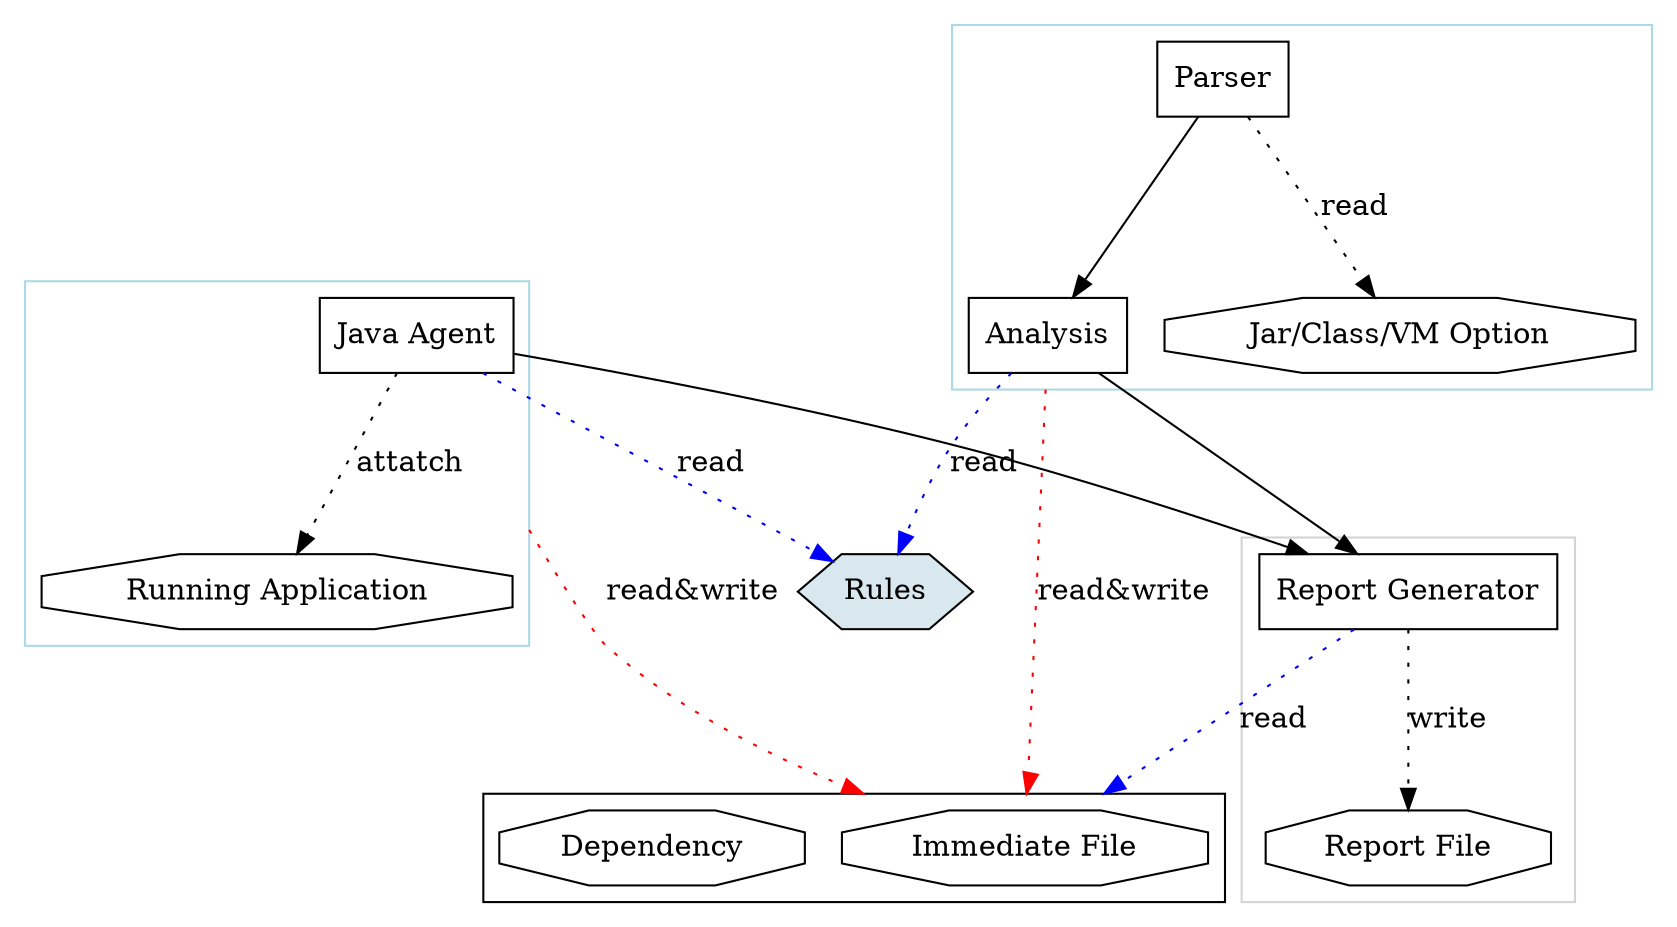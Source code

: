 digraph G {
    compound=true;
    ranksep = 1;
    node [shape=record]
    subgraph cluster_phase {
        analysis [shape=box,label="Analysis"];
        parser [shape=box,label="Parser"];


        color = lightblue;
        parser -> analysis;
        parser -> target [label="read", style=dotted];
        target [shape=octagon,label="Jar/Class/VM Option"];
    }

    subgraph cluster_model {
        imme_file [shape=octagon,label="Immediate File"];
        dependency [shape=octagon,label="Dependency"];
    }

    subgraph cluster_agent {
        color = lightblue;
        agent -> run_app [label="attatch", style=dotted];
        agent [shape=box,label="Java Agent"];
        run_app [shape=octagon,label="Running Application"];
    }

    subgraph cluster_output {
        color = lightgray;
        report -> report_file [label="write", style=dotted];
        report_file [shape=octagon,label="Report File"];
        report [shape=box,label="Report Generator"];
    }

    analysis -> imme_file [label = "read&write", style=dotted,color=red, lhead=cluster_model, ltail=cluster_phase];
    agent -> imme_file[label = "read&write", style=dotted,color=red, lhead=cluster_model, ltail=cluster_agent];
    agent -> rule [label = "read", style=dotted,color=blue];
    analysis -> rule [label = "read",style=dotted,color=blue];
    agent -> report;
    analysis -> report;
    report -> imme_file [label="read", style=dotted,color=blue, lhead=cluster_model];
    rule [fillcolor = "#d9e7ee",shape=hexagon,label="Rules",style=filled];
}